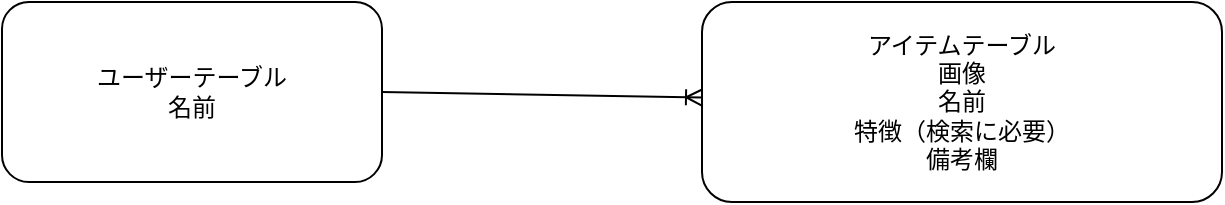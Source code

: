 <mxfile version="13.6.5">
    <diagram id="wgPhQ2vpIictAUmxwX2x" name="ページ1">
        <mxGraphModel dx="781" dy="609" grid="1" gridSize="10" guides="1" tooltips="1" connect="1" arrows="1" fold="1" page="1" pageScale="1" pageWidth="827" pageHeight="1169" math="0" shadow="0">
            <root>
                <mxCell id="0"/>
                <mxCell id="1" parent="0"/>
                <mxCell id="2" value="ユーザーテーブル&lt;br&gt;名前" style="rounded=1;whiteSpace=wrap;html=1;" vertex="1" parent="1">
                    <mxGeometry x="90" y="240" width="190" height="90" as="geometry"/>
                </mxCell>
                <mxCell id="6" style="edgeStyle=none;rounded=1;orthogonalLoop=1;jettySize=auto;html=1;entryX=1;entryY=0.5;entryDx=0;entryDy=0;startArrow=ERoneToMany;startFill=0;endArrow=none;endFill=0;" edge="1" parent="1" source="3" target="2">
                    <mxGeometry relative="1" as="geometry"/>
                </mxCell>
                <mxCell id="3" value="アイテムテーブル&lt;br&gt;画像&lt;br&gt;名前&lt;br&gt;特徴（検索に必要）&lt;br&gt;備考欄" style="rounded=1;whiteSpace=wrap;html=1;" vertex="1" parent="1">
                    <mxGeometry x="440" y="240" width="260" height="100" as="geometry"/>
                </mxCell>
                <mxCell id="7" style="edgeStyle=none;rounded=1;orthogonalLoop=1;jettySize=auto;html=1;exitX=0.5;exitY=1;exitDx=0;exitDy=0;startArrow=ERoneToMany;startFill=0;endArrow=none;endFill=0;" edge="1" parent="1" source="2" target="2">
                    <mxGeometry relative="1" as="geometry"/>
                </mxCell>
            </root>
        </mxGraphModel>
    </diagram>
</mxfile>